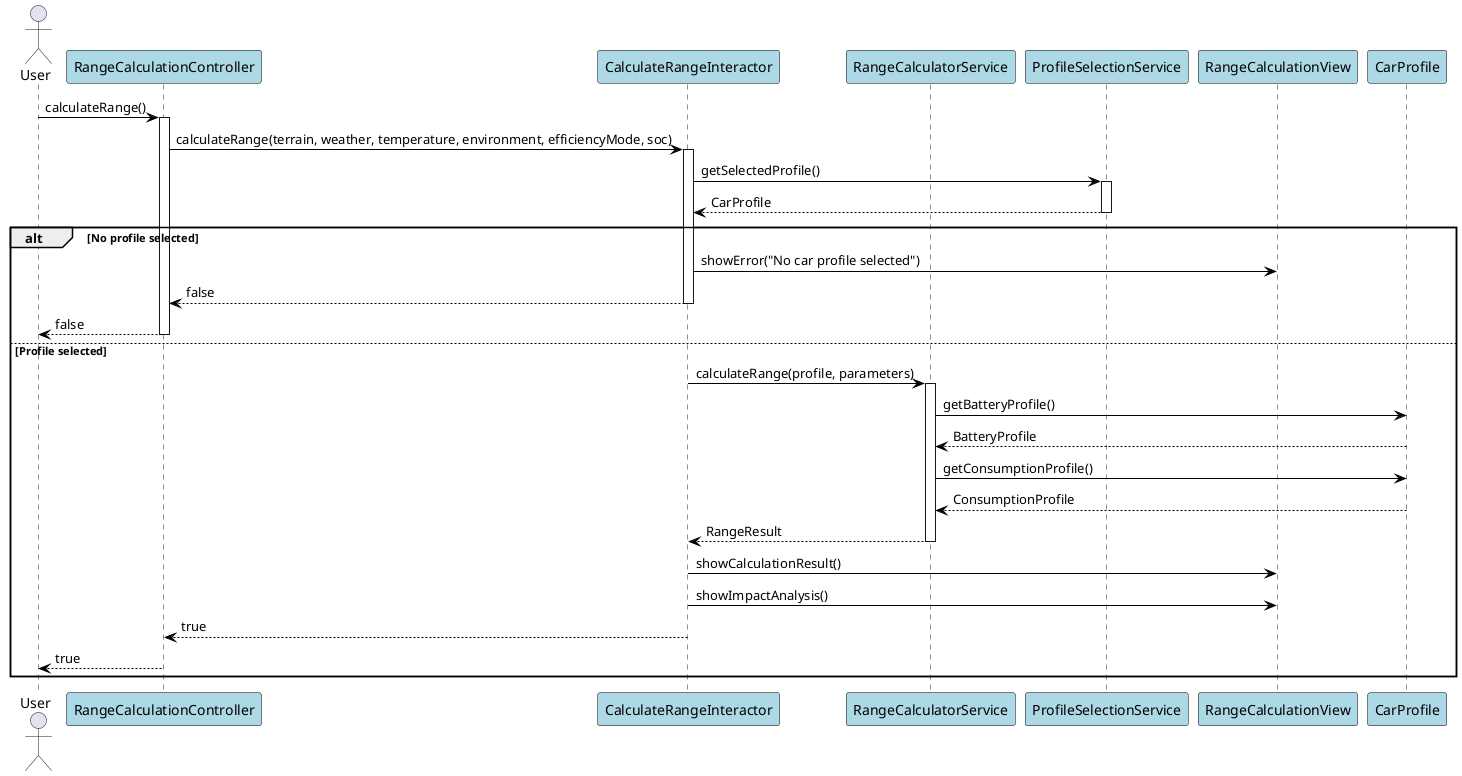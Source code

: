 @startuml ULRICA Range Calculation Sequence

' Styling
skinparam backgroundColor white
skinparam sequence {
    ArrowColor Black
    ParticipantBorderColor Black
    ParticipantBackgroundColor LightBlue
}

' Participants
actor User
participant "RangeCalculationController" as Controller
participant "CalculateRangeInteractor" as Interactor
participant "RangeCalculatorService" as Service
participant "ProfileSelectionService" as ProfileService
participant "RangeCalculationView" as View
participant "CarProfile" as Profile

' Sequence
User -> Controller: calculateRange()
activate Controller

Controller -> Interactor: calculateRange(terrain, weather, temperature, environment, efficiencyMode, soc)
activate Interactor

Interactor -> ProfileService: getSelectedProfile()
activate ProfileService
ProfileService --> Interactor: CarProfile
deactivate ProfileService

alt No profile selected
    Interactor -> View: showError("No car profile selected")
    Interactor --> Controller: false
    deactivate Interactor
    Controller --> User: false
    deactivate Controller
else Profile selected
    Interactor -> Service: calculateRange(profile, parameters)
    activate Service
    Service -> Profile: getBatteryProfile()
    Profile --> Service: BatteryProfile
    Service -> Profile: getConsumptionProfile()
    Profile --> Service: ConsumptionProfile
    Service --> Interactor: RangeResult
    deactivate Service

    Interactor -> View: showCalculationResult()
    Interactor -> View: showImpactAnalysis()
    Interactor --> Controller: true
    deactivate Interactor
    Controller --> User: true
    deactivate Controller
end

@enduml 